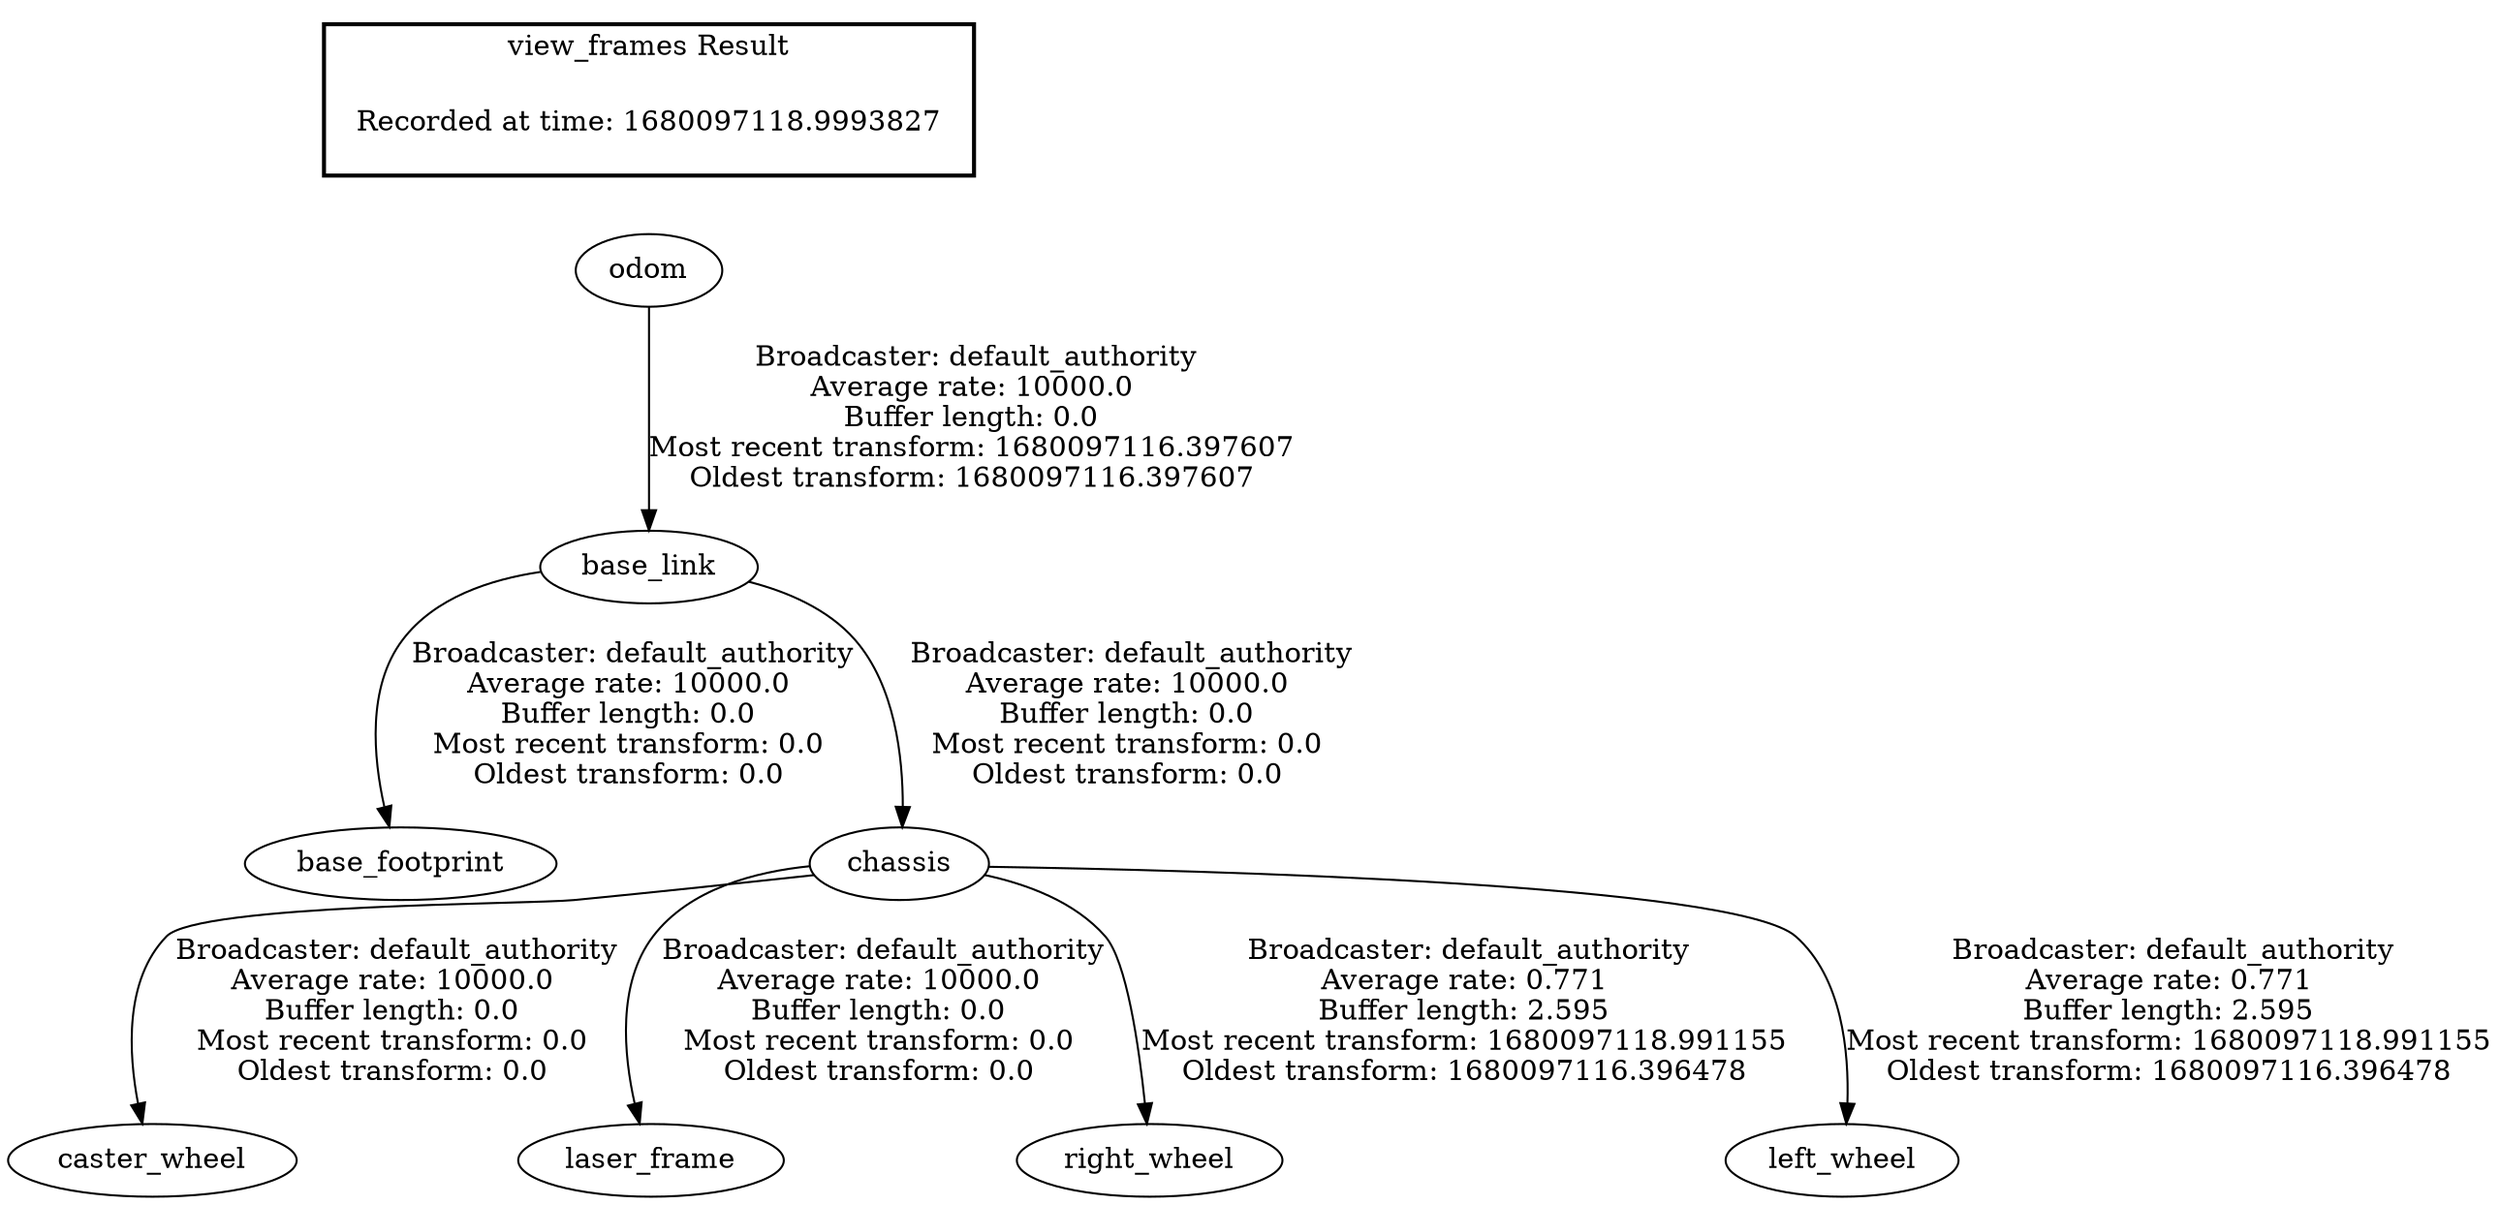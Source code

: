 digraph G {
"base_link" -> "base_footprint"[label=" Broadcaster: default_authority\nAverage rate: 10000.0\nBuffer length: 0.0\nMost recent transform: 0.0\nOldest transform: 0.0\n"];
"odom" -> "base_link"[label=" Broadcaster: default_authority\nAverage rate: 10000.0\nBuffer length: 0.0\nMost recent transform: 1680097116.397607\nOldest transform: 1680097116.397607\n"];
"chassis" -> "caster_wheel"[label=" Broadcaster: default_authority\nAverage rate: 10000.0\nBuffer length: 0.0\nMost recent transform: 0.0\nOldest transform: 0.0\n"];
"base_link" -> "chassis"[label=" Broadcaster: default_authority\nAverage rate: 10000.0\nBuffer length: 0.0\nMost recent transform: 0.0\nOldest transform: 0.0\n"];
"chassis" -> "laser_frame"[label=" Broadcaster: default_authority\nAverage rate: 10000.0\nBuffer length: 0.0\nMost recent transform: 0.0\nOldest transform: 0.0\n"];
"chassis" -> "right_wheel"[label=" Broadcaster: default_authority\nAverage rate: 0.771\nBuffer length: 2.595\nMost recent transform: 1680097118.991155\nOldest transform: 1680097116.396478\n"];
"chassis" -> "left_wheel"[label=" Broadcaster: default_authority\nAverage rate: 0.771\nBuffer length: 2.595\nMost recent transform: 1680097118.991155\nOldest transform: 1680097116.396478\n"];
edge [style=invis];
 subgraph cluster_legend { style=bold; color=black; label ="view_frames Result";
"Recorded at time: 1680097118.9993827"[ shape=plaintext ] ;
}->"odom";
}